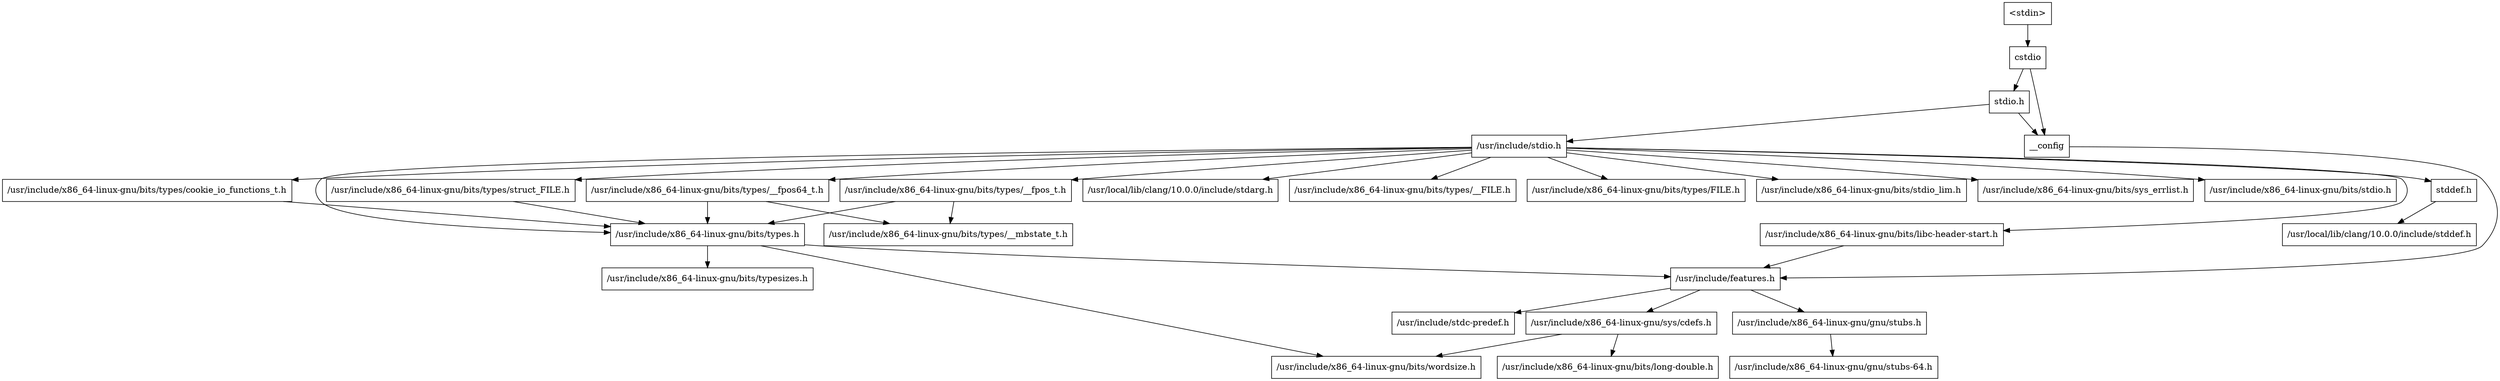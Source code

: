 digraph "dependencies" {
  header_0 [ shape="box", label="\<stdin\>" ];
  header_1 [ shape="box", label="cstdio" ];
  header_11 [ shape="box", label="stdio.h" ];
  header_12 [ shape="box", label="/usr/include/stdio.h" ];
  header_13 [ shape="box", label="/usr/include/x86_64-linux-gnu/bits/libc-header-start.h" ];
  header_14 [ shape="box", label="stddef.h" ];
  header_15 [ shape="box", label="/usr/local/lib/clang/10.0.0/include/stddef.h" ];
  header_16 [ shape="box", label="/usr/local/lib/clang/10.0.0/include/stdarg.h" ];
  header_17 [ shape="box", label="/usr/include/x86_64-linux-gnu/bits/types.h" ];
  header_18 [ shape="box", label="/usr/include/x86_64-linux-gnu/bits/typesizes.h" ];
  header_19 [ shape="box", label="/usr/include/x86_64-linux-gnu/bits/types/__fpos_t.h" ];
  header_2 [ shape="box", label="__config" ];
  header_20 [ shape="box", label="/usr/include/x86_64-linux-gnu/bits/types/__mbstate_t.h" ];
  header_21 [ shape="box", label="/usr/include/x86_64-linux-gnu/bits/types/__fpos64_t.h" ];
  header_22 [ shape="box", label="/usr/include/x86_64-linux-gnu/bits/types/__FILE.h" ];
  header_23 [ shape="box", label="/usr/include/x86_64-linux-gnu/bits/types/FILE.h" ];
  header_24 [ shape="box", label="/usr/include/x86_64-linux-gnu/bits/types/struct_FILE.h" ];
  header_25 [ shape="box", label="/usr/include/x86_64-linux-gnu/bits/types/cookie_io_functions_t.h" ];
  header_26 [ shape="box", label="/usr/include/x86_64-linux-gnu/bits/stdio_lim.h" ];
  header_27 [ shape="box", label="/usr/include/x86_64-linux-gnu/bits/sys_errlist.h" ];
  header_28 [ shape="box", label="/usr/include/x86_64-linux-gnu/bits/stdio.h" ];
  header_3 [ shape="box", label="/usr/include/features.h" ];
  header_4 [ shape="box", label="/usr/include/stdc-predef.h" ];
  header_5 [ shape="box", label="/usr/include/x86_64-linux-gnu/sys/cdefs.h" ];
  header_6 [ shape="box", label="/usr/include/x86_64-linux-gnu/bits/wordsize.h" ];
  header_7 [ shape="box", label="/usr/include/x86_64-linux-gnu/bits/long-double.h" ];
  header_8 [ shape="box", label="/usr/include/x86_64-linux-gnu/gnu/stubs.h" ];
  header_9 [ shape="box", label="/usr/include/x86_64-linux-gnu/gnu/stubs-64.h" ];
  header_25 -> header_17;
  header_24 -> header_17;
  header_21 -> header_17;
  header_21 -> header_20;
  header_5 -> header_6;
  header_5 -> header_7;
  header_2 -> header_3;
  header_3 -> header_4;
  header_3 -> header_5;
  header_3 -> header_8;
  header_0 -> header_1;
  header_1 -> header_2;
  header_1 -> header_11;
  header_8 -> header_9;
  header_14 -> header_15;
  header_17 -> header_6;
  header_17 -> header_18;
  header_17 -> header_3;
  header_11 -> header_2;
  header_11 -> header_12;
  header_12 -> header_14;
  header_12 -> header_16;
  header_12 -> header_17;
  header_12 -> header_28;
  header_12 -> header_13;
  header_12 -> header_25;
  header_12 -> header_24;
  header_12 -> header_27;
  header_12 -> header_26;
  header_12 -> header_21;
  header_12 -> header_19;
  header_12 -> header_23;
  header_12 -> header_22;
  header_13 -> header_3;
  header_19 -> header_17;
  header_19 -> header_20;
}